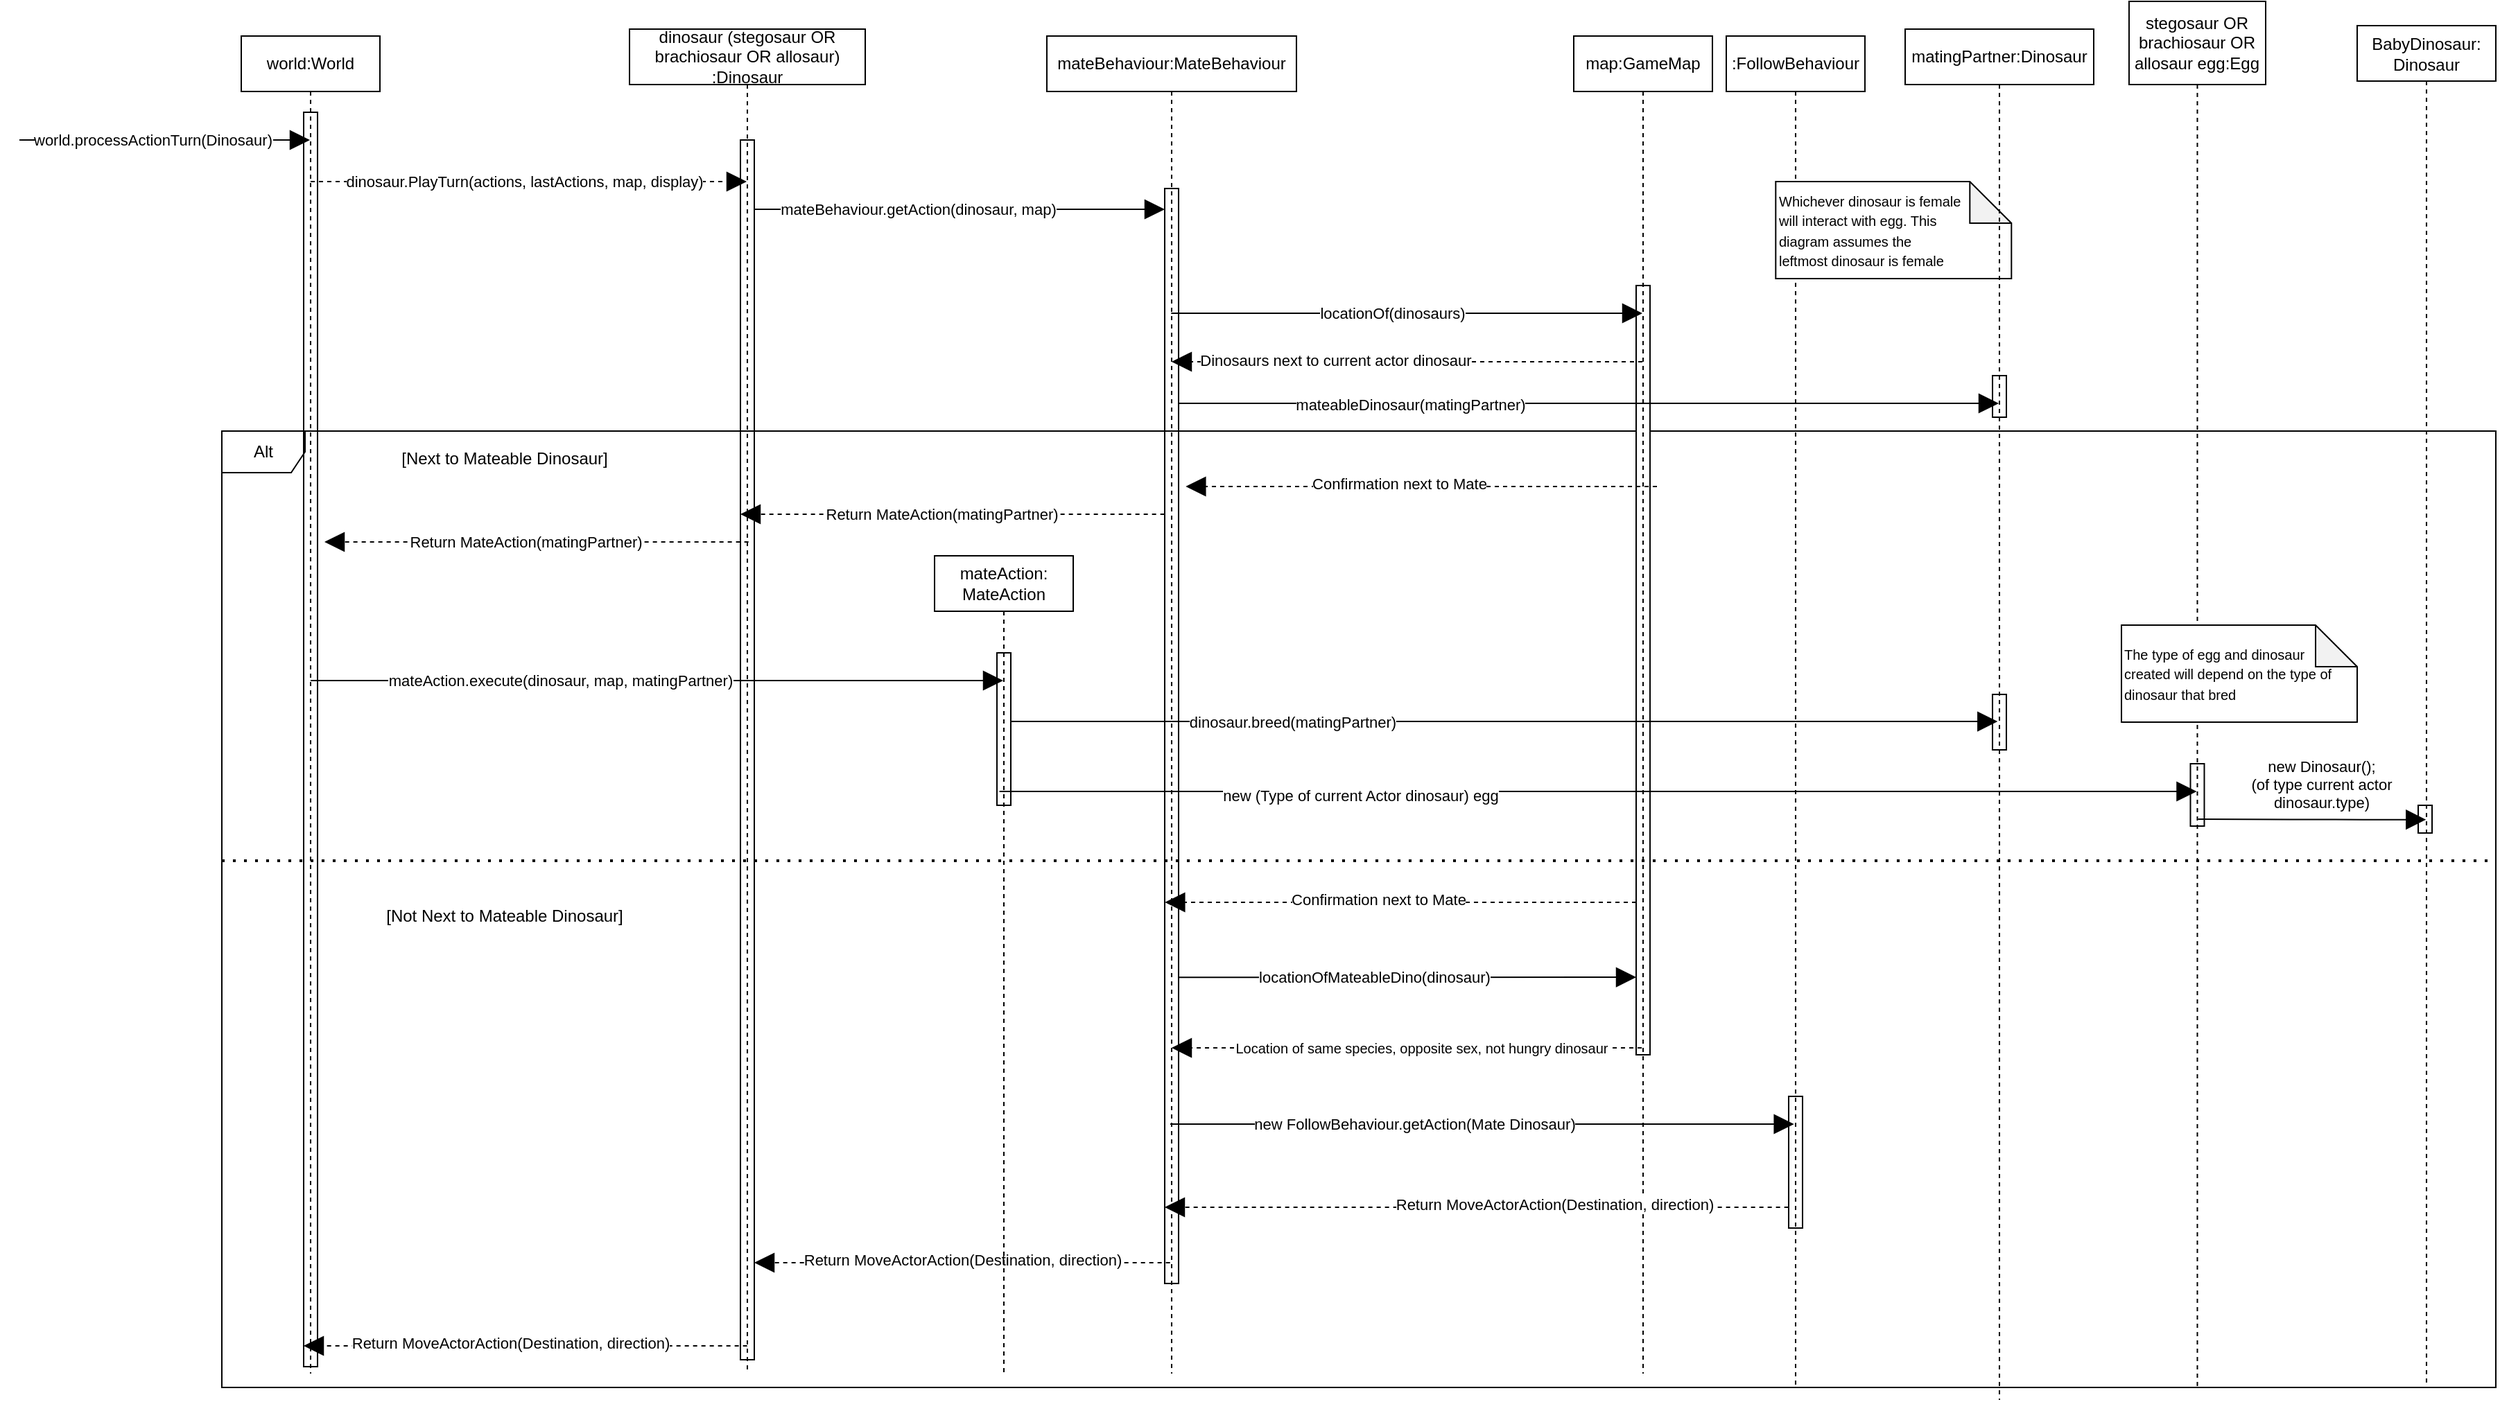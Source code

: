 <mxfile version="14.6.5" type="device"><diagram id="uRpzBnb1ksMyIT1kLSwG" name="Page-1"><mxGraphModel dx="1718" dy="962" grid="1" gridSize="10" guides="1" tooltips="1" connect="1" arrows="1" fold="1" page="1" pageScale="1" pageWidth="2336" pageHeight="1654" math="0" shadow="0"><root><mxCell id="0"/><mxCell id="1" parent="0"/><mxCell id="zMUxx6rUH3RSuhr-qKeQ-1" value="Alt" style="shape=umlFrame;whiteSpace=wrap;html=1;" parent="1" vertex="1"><mxGeometry x="165.99" y="380" width="1640" height="690" as="geometry"/></mxCell><mxCell id="3Muzb6IEoRzpV99WBSun-35" value="" style="html=1;points=[];perimeter=orthogonalPerimeter;" parent="1" vertex="1"><mxGeometry x="1585.74" y="620" width="10" height="45" as="geometry"/></mxCell><mxCell id="3Muzb6IEoRzpV99WBSun-34" value="" style="html=1;points=[];perimeter=orthogonalPerimeter;" parent="1" vertex="1"><mxGeometry x="1442.99" y="570" width="10" height="40" as="geometry"/></mxCell><mxCell id="3Muzb6IEoRzpV99WBSun-29" value="" style="html=1;points=[];perimeter=orthogonalPerimeter;" parent="1" vertex="1"><mxGeometry x="1185.99" y="275" width="10" height="555" as="geometry"/></mxCell><mxCell id="3Muzb6IEoRzpV99WBSun-2" value="map:GameMap" style="shape=umlLifeline;perimeter=lifelinePerimeter;whiteSpace=wrap;html=1;container=0;collapsible=0;recursiveResize=0;outlineConnect=0;" parent="1" vertex="1"><mxGeometry x="1140.99" y="95" width="100" height="965" as="geometry"/></mxCell><mxCell id="3Muzb6IEoRzpV99WBSun-7" value=":FollowBehaviour" style="shape=umlLifeline;perimeter=lifelinePerimeter;whiteSpace=wrap;html=1;container=1;collapsible=0;recursiveResize=0;outlineConnect=0;" parent="1" vertex="1"><mxGeometry x="1250.99" y="95" width="100" height="975" as="geometry"/></mxCell><mxCell id="3Muzb6IEoRzpV99WBSun-27" value="" style="html=1;points=[];perimeter=orthogonalPerimeter;fillColor=none;" parent="3Muzb6IEoRzpV99WBSun-7" vertex="1"><mxGeometry x="45" y="765" width="10" height="95" as="geometry"/></mxCell><mxCell id="3Muzb6IEoRzpV99WBSun-8" value="" style="endArrow=block;endFill=1;endSize=12;html=1;dashed=1;" parent="1" edge="1"><mxGeometry width="160" relative="1" as="geometry"><mxPoint x="1295.82" y="940" as="sourcePoint"/><mxPoint x="845.987" y="940" as="targetPoint"/><Array as="points"><mxPoint x="1216.32" y="940"/></Array></mxGeometry></mxCell><mxCell id="3Muzb6IEoRzpV99WBSun-9" value="Return MoveActorAction(Destination, direction)" style="edgeLabel;html=1;align=center;verticalAlign=middle;resizable=0;points=[];" parent="3Muzb6IEoRzpV99WBSun-8" vertex="1" connectable="0"><mxGeometry x="-0.247" y="-2" relative="1" as="geometry"><mxPoint as="offset"/></mxGeometry></mxCell><mxCell id="3Muzb6IEoRzpV99WBSun-13" value="" style="endArrow=block;endFill=1;endSize=12;html=1;" parent="1" edge="1" source="jXMJEXsLr-6pCg0f_nQC-25"><mxGeometry width="160" relative="1" as="geometry"><mxPoint x="710.827" y="589.52" as="sourcePoint"/><mxPoint x="1446.645" y="589.52" as="targetPoint"/><Array as="points"><mxPoint x="1021.16" y="589.52"/><mxPoint x="1191.16" y="589.52"/></Array></mxGeometry></mxCell><mxCell id="3Muzb6IEoRzpV99WBSun-15" value="dinosaur.breed(matingPartner)" style="edgeLabel;html=1;align=center;verticalAlign=middle;resizable=0;points=[];" parent="3Muzb6IEoRzpV99WBSun-13" vertex="1" connectable="0"><mxGeometry x="-0.431" relative="1" as="geometry"><mxPoint as="offset"/></mxGeometry></mxCell><mxCell id="3Muzb6IEoRzpV99WBSun-16" value="stegosaur OR brachiosaur OR allosaur egg:Egg" style="shape=umlLifeline;perimeter=lifelinePerimeter;whiteSpace=wrap;html=1;container=0;collapsible=0;recursiveResize=0;outlineConnect=0;size=60;" parent="1" vertex="1"><mxGeometry x="1541.48" y="70" width="98.52" height="1000" as="geometry"/></mxCell><mxCell id="3Muzb6IEoRzpV99WBSun-17" value="" style="endArrow=block;endFill=1;endSize=12;html=1;" parent="1" edge="1"><mxGeometry width="160" relative="1" as="geometry"><mxPoint x="726.817" y="640" as="sourcePoint"/><mxPoint x="1590.24" y="640" as="targetPoint"/><Array as="points"><mxPoint x="1017.15" y="640"/></Array></mxGeometry></mxCell><mxCell id="3Muzb6IEoRzpV99WBSun-18" value="new (Type of current Actor dinosaur) egg" style="edgeLabel;html=1;align=center;verticalAlign=middle;resizable=0;points=[];" parent="3Muzb6IEoRzpV99WBSun-17" vertex="1" connectable="0"><mxGeometry x="-0.55" y="-1" relative="1" as="geometry"><mxPoint x="65" y="2" as="offset"/></mxGeometry></mxCell><mxCell id="3Muzb6IEoRzpV99WBSun-19" value="&lt;font style=&quot;font-size: 10px&quot;&gt;Whichever dinosaur is female &lt;br&gt;will interact with egg. This&lt;br&gt;diagram assumes the&lt;br&gt;leftmost dinosaur is female&lt;/font&gt;" style="shape=note;whiteSpace=wrap;html=1;backgroundOutline=1;darkOpacity=0.05;align=left;" parent="1" vertex="1"><mxGeometry x="1286.65" y="200" width="170" height="70" as="geometry"/></mxCell><mxCell id="3Muzb6IEoRzpV99WBSun-20" value="BabyDinosaur:&lt;br&gt;Dinosaur" style="shape=umlLifeline;perimeter=lifelinePerimeter;whiteSpace=wrap;html=1;container=0;collapsible=0;recursiveResize=0;outlineConnect=0;" parent="1" vertex="1"><mxGeometry x="1705.99" y="87.5" width="100" height="982.5" as="geometry"/></mxCell><mxCell id="3Muzb6IEoRzpV99WBSun-1" value="mateBehaviour:MateBehaviour" style="shape=umlLifeline;perimeter=lifelinePerimeter;whiteSpace=wrap;html=1;container=1;collapsible=0;recursiveResize=0;outlineConnect=0;" parent="1" vertex="1"><mxGeometry x="760.99" y="95" width="180" height="965" as="geometry"/></mxCell><mxCell id="3Muzb6IEoRzpV99WBSun-28" value="" style="html=1;points=[];perimeter=orthogonalPerimeter;fillColor=none;" parent="3Muzb6IEoRzpV99WBSun-1" vertex="1"><mxGeometry x="85" y="110" width="10" height="790" as="geometry"/></mxCell><mxCell id="jXMJEXsLr-6pCg0f_nQC-17" value="" style="endArrow=block;endFill=1;endSize=12;html=1;" edge="1" parent="3Muzb6IEoRzpV99WBSun-1"><mxGeometry width="160" relative="1" as="geometry"><mxPoint x="95.0" y="679.17" as="sourcePoint"/><mxPoint x="425.01" y="679" as="targetPoint"/></mxGeometry></mxCell><mxCell id="jXMJEXsLr-6pCg0f_nQC-19" value="locationOfMateableDino(dinosaur)" style="edgeLabel;html=1;align=center;verticalAlign=middle;resizable=0;points=[];" vertex="1" connectable="0" parent="jXMJEXsLr-6pCg0f_nQC-17"><mxGeometry x="-0.378" relative="1" as="geometry"><mxPoint x="38" as="offset"/></mxGeometry></mxCell><mxCell id="3Muzb6IEoRzpV99WBSun-5" value="" style="endArrow=block;dashed=1;endFill=1;endSize=12;html=1;" parent="1" edge="1" target="3Muzb6IEoRzpV99WBSun-1"><mxGeometry width="160" relative="1" as="geometry"><mxPoint x="1190" y="825" as="sourcePoint"/><mxPoint x="862.147" y="825" as="targetPoint"/><Array as="points"><mxPoint x="1162.48" y="825"/><mxPoint x="1112.48" y="825"/></Array></mxGeometry></mxCell><mxCell id="3Muzb6IEoRzpV99WBSun-6" value="&lt;font style=&quot;font-size: 10px&quot;&gt;Location of same species, opposite sex, not hungry dinosaur&lt;/font&gt;" style="edgeLabel;html=1;align=center;verticalAlign=middle;resizable=0;points=[];" parent="3Muzb6IEoRzpV99WBSun-5" vertex="1" connectable="0"><mxGeometry x="0.31" y="2" relative="1" as="geometry"><mxPoint x="63" y="-2" as="offset"/></mxGeometry></mxCell><mxCell id="3Muzb6IEoRzpV99WBSun-12" value="matingPartner:Dinosaur" style="shape=umlLifeline;perimeter=lifelinePerimeter;whiteSpace=wrap;html=1;container=0;collapsible=0;recursiveResize=0;outlineConnect=0;" parent="1" vertex="1"><mxGeometry x="1380" y="90" width="135.99" height="989" as="geometry"/></mxCell><mxCell id="zMUxx6rUH3RSuhr-qKeQ-2" value="" style="endArrow=block;endFill=1;endSize=12;html=1;" parent="1" edge="1"><mxGeometry width="160" relative="1" as="geometry"><mxPoint x="849.997" y="880" as="sourcePoint"/><mxPoint x="1299.83" y="880" as="targetPoint"/><Array as="points"><mxPoint x="1050.33" y="880"/></Array></mxGeometry></mxCell><mxCell id="zMUxx6rUH3RSuhr-qKeQ-3" value="new FollowBehaviour.getAction(Mate Dinosaur)" style="edgeLabel;html=1;align=center;verticalAlign=middle;resizable=0;points=[];" parent="zMUxx6rUH3RSuhr-qKeQ-2" vertex="1" connectable="0"><mxGeometry x="-0.266" relative="1" as="geometry"><mxPoint x="11" as="offset"/></mxGeometry></mxCell><mxCell id="zMUxx6rUH3RSuhr-qKeQ-4" value="" style="endArrow=block;endFill=1;endSize=12;html=1;" parent="1" edge="1"><mxGeometry width="160" relative="1" as="geometry"><mxPoint x="850.657" y="295" as="sourcePoint"/><mxPoint x="1190.49" y="295" as="targetPoint"/><Array as="points"><mxPoint x="1000.99" y="295"/></Array></mxGeometry></mxCell><mxCell id="zMUxx6rUH3RSuhr-qKeQ-5" value="locationOf(dinosaurs)" style="edgeLabel;html=1;align=center;verticalAlign=middle;resizable=0;points=[];" parent="zMUxx6rUH3RSuhr-qKeQ-4" vertex="1" connectable="0"><mxGeometry x="-0.333" relative="1" as="geometry"><mxPoint x="46" as="offset"/></mxGeometry></mxCell><mxCell id="zMUxx6rUH3RSuhr-qKeQ-6" value="" style="endArrow=block;dashed=1;endFill=1;endSize=12;html=1;" parent="1" edge="1"><mxGeometry width="160" relative="1" as="geometry"><mxPoint x="1200.99" y="420" as="sourcePoint"/><mxPoint x="861.157" y="420" as="targetPoint"/><Array as="points"><mxPoint x="1091.49" y="420"/></Array></mxGeometry></mxCell><mxCell id="zMUxx6rUH3RSuhr-qKeQ-7" value="Confirmation next to Mate" style="edgeLabel;html=1;align=center;verticalAlign=middle;resizable=0;points=[];" parent="zMUxx6rUH3RSuhr-qKeQ-6" vertex="1" connectable="0"><mxGeometry x="0.096" y="-2" relative="1" as="geometry"><mxPoint as="offset"/></mxGeometry></mxCell><mxCell id="zMUxx6rUH3RSuhr-qKeQ-8" value="[Next to Mateable Dinosaur]" style="text;html=1;strokeColor=none;fillColor=none;align=center;verticalAlign=middle;whiteSpace=wrap;rounded=0;" parent="1" vertex="1"><mxGeometry x="290" y="390" width="160" height="20" as="geometry"/></mxCell><mxCell id="zMUxx6rUH3RSuhr-qKeQ-18" value="[Not Next to Mateable Dinosaur]" style="text;html=1;strokeColor=none;fillColor=none;align=center;verticalAlign=middle;whiteSpace=wrap;rounded=0;" parent="1" vertex="1"><mxGeometry x="250" y="720" width="240" height="20" as="geometry"/></mxCell><mxCell id="3Muzb6IEoRzpV99WBSun-36" value="" style="html=1;points=[];perimeter=orthogonalPerimeter;fillColor=none;" parent="1" vertex="1"><mxGeometry x="1750" y="650" width="10" height="20" as="geometry"/></mxCell><mxCell id="zMUxx6rUH3RSuhr-qKeQ-20" value="" style="endArrow=block;endFill=1;endSize=12;html=1;" parent="1" edge="1"><mxGeometry width="160" relative="1" as="geometry"><mxPoint x="1591.184" y="660" as="sourcePoint"/><mxPoint x="1755.66" y="660.34" as="targetPoint"/><Array as="points"><mxPoint x="1700.17" y="660.34"/></Array></mxGeometry></mxCell><mxCell id="zMUxx6rUH3RSuhr-qKeQ-21" value="new Dinosaur();&lt;br&gt;(of type current actor &lt;br&gt;dinosaur.type)" style="edgeLabel;html=1;align=center;verticalAlign=middle;resizable=0;points=[];" parent="zMUxx6rUH3RSuhr-qKeQ-20" vertex="1" connectable="0"><mxGeometry x="-0.37" y="-2" relative="1" as="geometry"><mxPoint x="37" y="-27" as="offset"/></mxGeometry></mxCell><mxCell id="zMUxx6rUH3RSuhr-qKeQ-22" value="" style="endArrow=block;endFill=1;endSize=12;html=1;" parent="1" edge="1"><mxGeometry width="160" relative="1" as="geometry"><mxPoint x="550.167" y="220" as="sourcePoint"/><mxPoint x="845.99" y="220" as="targetPoint"/></mxGeometry></mxCell><mxCell id="zMUxx6rUH3RSuhr-qKeQ-23" value="&lt;font style=&quot;font-size: 11px&quot;&gt;mateBehaviour.getAction(dinosaur, map)&lt;/font&gt;" style="edgeLabel;html=1;align=center;verticalAlign=middle;resizable=0;points=[];" parent="zMUxx6rUH3RSuhr-qKeQ-22" vertex="1" connectable="0"><mxGeometry x="-0.519" y="1" relative="1" as="geometry"><mxPoint x="47" y="1" as="offset"/></mxGeometry></mxCell><mxCell id="EEzy4awWTQ6NuFadrDQ2-1" value="world:World" style="shape=umlLifeline;perimeter=lifelinePerimeter;whiteSpace=wrap;html=1;container=1;collapsible=0;recursiveResize=0;outlineConnect=0;" parent="1" vertex="1"><mxGeometry x="180" y="95" width="100" height="965" as="geometry"/></mxCell><mxCell id="EEzy4awWTQ6NuFadrDQ2-6" value="" style="endArrow=block;dashed=1;endFill=1;endSize=12;html=1;" parent="EEzy4awWTQ6NuFadrDQ2-1" target="EEzy4awWTQ6NuFadrDQ2-5" edge="1"><mxGeometry width="160" relative="1" as="geometry"><mxPoint x="50" y="105" as="sourcePoint"/><mxPoint x="210" y="105" as="targetPoint"/></mxGeometry></mxCell><mxCell id="EEzy4awWTQ6NuFadrDQ2-7" value="dinosaur.PlayTurn(actions, lastActions, map, display)" style="edgeLabel;html=1;align=center;verticalAlign=middle;resizable=0;points=[];" parent="EEzy4awWTQ6NuFadrDQ2-6" vertex="1" connectable="0"><mxGeometry x="-0.418" y="-1" relative="1" as="geometry"><mxPoint x="62" y="-1" as="offset"/></mxGeometry></mxCell><mxCell id="EEzy4awWTQ6NuFadrDQ2-18" value="" style="html=1;points=[];perimeter=orthogonalPerimeter;fillColor=none;" parent="EEzy4awWTQ6NuFadrDQ2-1" vertex="1"><mxGeometry x="45" y="55" width="10" height="905" as="geometry"/></mxCell><mxCell id="jXMJEXsLr-6pCg0f_nQC-23" value="" style="endArrow=block;endFill=1;endSize=12;html=1;" edge="1" parent="EEzy4awWTQ6NuFadrDQ2-1" target="jXMJEXsLr-6pCg0f_nQC-8"><mxGeometry width="160" relative="1" as="geometry"><mxPoint x="50" y="465" as="sourcePoint"/><mxPoint x="210" y="465" as="targetPoint"/></mxGeometry></mxCell><mxCell id="jXMJEXsLr-6pCg0f_nQC-24" value="mateAction.execute(dinosaur, map, matingPartner)" style="edgeLabel;html=1;align=center;verticalAlign=middle;resizable=0;points=[];" vertex="1" connectable="0" parent="jXMJEXsLr-6pCg0f_nQC-23"><mxGeometry x="-0.604" y="3" relative="1" as="geometry"><mxPoint x="81" y="3" as="offset"/></mxGeometry></mxCell><mxCell id="EEzy4awWTQ6NuFadrDQ2-3" value="" style="endArrow=block;endFill=1;endSize=12;html=1;" parent="1" target="EEzy4awWTQ6NuFadrDQ2-1" edge="1"><mxGeometry width="160" relative="1" as="geometry"><mxPoint x="20" y="170" as="sourcePoint"/><mxPoint x="180" y="200" as="targetPoint"/><Array as="points"><mxPoint x="140" y="170"/></Array></mxGeometry></mxCell><mxCell id="EEzy4awWTQ6NuFadrDQ2-4" value="world.processActionTurn(Dinosaur)" style="edgeLabel;html=1;align=center;verticalAlign=middle;resizable=0;points=[];" parent="EEzy4awWTQ6NuFadrDQ2-3" vertex="1" connectable="0"><mxGeometry x="-0.478" y="2" relative="1" as="geometry"><mxPoint x="41" y="2" as="offset"/></mxGeometry></mxCell><mxCell id="EEzy4awWTQ6NuFadrDQ2-5" value="dinosaur (stegosaur OR brachiosaur OR allosaur) :Dinosaur" style="shape=umlLifeline;perimeter=lifelinePerimeter;whiteSpace=wrap;html=1;container=1;collapsible=0;recursiveResize=0;outlineConnect=0;" parent="1" vertex="1"><mxGeometry x="460" y="90" width="170" height="970" as="geometry"/></mxCell><mxCell id="EEzy4awWTQ6NuFadrDQ2-17" value="" style="html=1;points=[];perimeter=orthogonalPerimeter;fillColor=none;" parent="EEzy4awWTQ6NuFadrDQ2-5" vertex="1"><mxGeometry x="80" y="80" width="10" height="880" as="geometry"/></mxCell><mxCell id="EEzy4awWTQ6NuFadrDQ2-10" value="" style="endArrow=block;endFill=1;endSize=12;html=1;dashed=1;" parent="1" edge="1"><mxGeometry width="160" relative="1" as="geometry"><mxPoint x="849.83" y="980" as="sourcePoint"/><mxPoint x="550" y="980.0" as="targetPoint"/><Array as="points"><mxPoint x="770.33" y="980"/></Array></mxGeometry></mxCell><mxCell id="EEzy4awWTQ6NuFadrDQ2-11" value="Return MoveActorAction(Destination, direction)" style="edgeLabel;html=1;align=center;verticalAlign=middle;resizable=0;points=[];" parent="EEzy4awWTQ6NuFadrDQ2-10" vertex="1" connectable="0"><mxGeometry x="-0.247" y="-2" relative="1" as="geometry"><mxPoint x="-37" as="offset"/></mxGeometry></mxCell><mxCell id="EEzy4awWTQ6NuFadrDQ2-12" value="" style="endArrow=block;endFill=1;endSize=12;html=1;dashed=1;" parent="1" edge="1"><mxGeometry width="160" relative="1" as="geometry"><mxPoint x="544.83" y="1040" as="sourcePoint"/><mxPoint x="225" y="1040" as="targetPoint"/><Array as="points"><mxPoint x="465.33" y="1040"/><mxPoint x="330" y="1040"/></Array></mxGeometry></mxCell><mxCell id="EEzy4awWTQ6NuFadrDQ2-13" value="Return MoveActorAction(Destination, direction)" style="edgeLabel;html=1;align=center;verticalAlign=middle;resizable=0;points=[];" parent="EEzy4awWTQ6NuFadrDQ2-12" vertex="1" connectable="0"><mxGeometry x="-0.247" y="-2" relative="1" as="geometry"><mxPoint x="-51" as="offset"/></mxGeometry></mxCell><mxCell id="EEzy4awWTQ6NuFadrDQ2-31" style="edgeStyle=orthogonalEdgeStyle;rounded=0;orthogonalLoop=1;jettySize=auto;html=1;exitX=0.5;exitY=1;exitDx=0;exitDy=0;dashed=1;endArrow=block;endFill=1;" parent="1" source="zMUxx6rUH3RSuhr-qKeQ-18" target="zMUxx6rUH3RSuhr-qKeQ-18" edge="1"><mxGeometry relative="1" as="geometry"/></mxCell><mxCell id="jXMJEXsLr-6pCg0f_nQC-1" value="" style="endArrow=block;dashed=1;endFill=1;endSize=12;html=1;" edge="1" parent="1"><mxGeometry width="160" relative="1" as="geometry"><mxPoint x="1185.99" y="720" as="sourcePoint"/><mxPoint x="846.157" y="720" as="targetPoint"/><Array as="points"><mxPoint x="1076.49" y="720"/></Array></mxGeometry></mxCell><mxCell id="jXMJEXsLr-6pCg0f_nQC-2" value="Confirmation next to Mate" style="edgeLabel;html=1;align=center;verticalAlign=middle;resizable=0;points=[];" vertex="1" connectable="0" parent="jXMJEXsLr-6pCg0f_nQC-1"><mxGeometry x="0.096" y="-2" relative="1" as="geometry"><mxPoint as="offset"/></mxGeometry></mxCell><mxCell id="jXMJEXsLr-6pCg0f_nQC-3" value="&lt;span style=&quot;font-size: 10px&quot;&gt;The type of egg and dinosaur &lt;br&gt;created will depend on the type of dinosaur that bred&lt;/span&gt;" style="shape=note;whiteSpace=wrap;html=1;backgroundOutline=1;darkOpacity=0.05;align=left;" vertex="1" parent="1"><mxGeometry x="1535.99" y="520" width="170" height="70" as="geometry"/></mxCell><mxCell id="jXMJEXsLr-6pCg0f_nQC-4" value="" style="endArrow=block;dashed=1;endFill=1;endSize=12;html=1;" edge="1" parent="1"><mxGeometry width="160" relative="1" as="geometry"><mxPoint x="845.82" y="440" as="sourcePoint"/><mxPoint x="539.997" y="440" as="targetPoint"/><Array as="points"><mxPoint x="685.33" y="440"/></Array></mxGeometry></mxCell><mxCell id="jXMJEXsLr-6pCg0f_nQC-5" value="Return MateAction(matingPartner)" style="edgeLabel;html=1;align=center;verticalAlign=middle;resizable=0;points=[];" vertex="1" connectable="0" parent="jXMJEXsLr-6pCg0f_nQC-4"><mxGeometry x="0.287" y="-2" relative="1" as="geometry"><mxPoint x="36" y="2" as="offset"/></mxGeometry></mxCell><mxCell id="jXMJEXsLr-6pCg0f_nQC-6" value="" style="endArrow=block;dashed=1;endFill=1;endSize=12;html=1;" edge="1" parent="1"><mxGeometry width="160" relative="1" as="geometry"><mxPoint x="545.82" y="460" as="sourcePoint"/><mxPoint x="240" y="460" as="targetPoint"/><Array as="points"><mxPoint x="385.33" y="460"/></Array></mxGeometry></mxCell><mxCell id="jXMJEXsLr-6pCg0f_nQC-7" value="Return MateAction(matingPartner)" style="edgeLabel;html=1;align=center;verticalAlign=middle;resizable=0;points=[];" vertex="1" connectable="0" parent="jXMJEXsLr-6pCg0f_nQC-6"><mxGeometry x="0.287" y="-2" relative="1" as="geometry"><mxPoint x="36" y="2" as="offset"/></mxGeometry></mxCell><mxCell id="jXMJEXsLr-6pCg0f_nQC-8" value="mateAction:&lt;br&gt;MateAction" style="shape=umlLifeline;perimeter=lifelinePerimeter;whiteSpace=wrap;html=1;container=1;collapsible=0;recursiveResize=0;outlineConnect=0;" vertex="1" parent="1"><mxGeometry x="680" y="470" width="100" height="590" as="geometry"/></mxCell><mxCell id="jXMJEXsLr-6pCg0f_nQC-25" value="" style="html=1;points=[];perimeter=orthogonalPerimeter;fillColor=none;" vertex="1" parent="jXMJEXsLr-6pCg0f_nQC-8"><mxGeometry x="45" y="70" width="10" height="110" as="geometry"/></mxCell><mxCell id="jXMJEXsLr-6pCg0f_nQC-9" value="" style="endArrow=block;endFill=1;endSize=12;html=1;" edge="1" parent="1" source="3Muzb6IEoRzpV99WBSun-28" target="3Muzb6IEoRzpV99WBSun-12"><mxGeometry width="160" relative="1" as="geometry"><mxPoint x="855.99" y="350" as="sourcePoint"/><mxPoint x="1131.475" y="350" as="targetPoint"/><Array as="points"><mxPoint x="1160" y="360"/></Array></mxGeometry></mxCell><mxCell id="jXMJEXsLr-6pCg0f_nQC-11" value="mateableDinosaur(matingPartner)" style="edgeLabel;html=1;align=center;verticalAlign=middle;resizable=0;points=[];" vertex="1" connectable="0" parent="jXMJEXsLr-6pCg0f_nQC-9"><mxGeometry x="-0.435" relative="1" as="geometry"><mxPoint y="1" as="offset"/></mxGeometry></mxCell><mxCell id="jXMJEXsLr-6pCg0f_nQC-12" value="" style="endArrow=block;endFill=1;endSize=12;html=1;dashed=1;" edge="1" parent="1" source="3Muzb6IEoRzpV99WBSun-2" target="3Muzb6IEoRzpV99WBSun-1"><mxGeometry width="160" relative="1" as="geometry"><mxPoint x="930" y="340" as="sourcePoint"/><mxPoint x="1090" y="340" as="targetPoint"/><Array as="points"><mxPoint x="1060" y="330"/></Array></mxGeometry></mxCell><mxCell id="jXMJEXsLr-6pCg0f_nQC-13" value="Dinosaurs next to current actor dinosaur" style="edgeLabel;html=1;align=center;verticalAlign=middle;resizable=0;points=[];" vertex="1" connectable="0" parent="jXMJEXsLr-6pCg0f_nQC-12"><mxGeometry x="0.305" y="-1" relative="1" as="geometry"><mxPoint as="offset"/></mxGeometry></mxCell><mxCell id="jXMJEXsLr-6pCg0f_nQC-27" value="" style="endArrow=none;dashed=1;html=1;dashPattern=1 3;strokeWidth=2;" edge="1" parent="1"><mxGeometry width="50" height="50" relative="1" as="geometry"><mxPoint x="165.99" y="690" as="sourcePoint"/><mxPoint x="1805.99" y="690" as="targetPoint"/></mxGeometry></mxCell><mxCell id="jXMJEXsLr-6pCg0f_nQC-29" value="" style="html=1;points=[];perimeter=orthogonalPerimeter;fillColor=none;" vertex="1" parent="1"><mxGeometry x="1443" y="340" width="10" height="30" as="geometry"/></mxCell></root></mxGraphModel></diagram></mxfile>